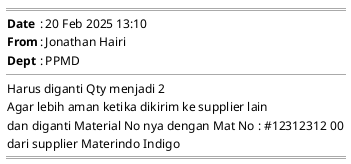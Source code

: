@@startsalt
{
  ==
  {  
   |<b>Date   |:|20 Feb 2025 13:10  |*
   |<b>From   |:|Jonathan Hairi     |*
   |<b>Dept   |:|PPMD               |*
  }
  ---
  {
    Harus diganti Qty menjadi 2 
    Agar lebih aman ketika dikirim ke supplier lain
    dan diganti Material No nya dengan Mat No : #12312312 00
    dari supplier Materindo Indigo
  }
  ==
}
@@endsalt